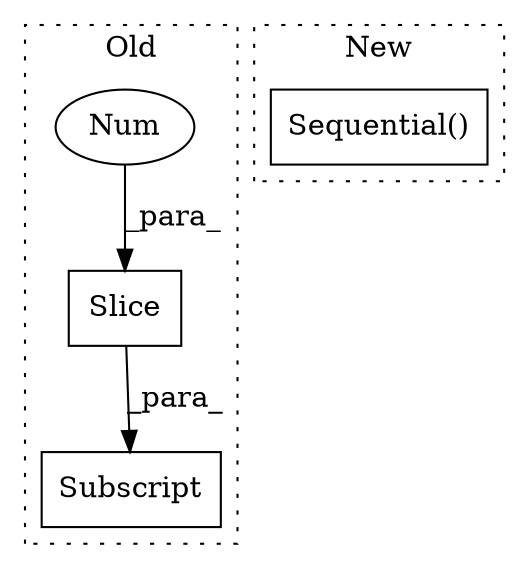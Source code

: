 digraph G {
subgraph cluster0 {
1 [label="Slice" a="80" s="2481" l="3" shape="box"];
3 [label="Subscript" a="63" s="2467,0" l="18,0" shape="box"];
4 [label="Num" a="76" s="2482" l="2" shape="ellipse"];
label = "Old";
style="dotted";
}
subgraph cluster1 {
2 [label="Sequential()" a="75" s="2366,2381" l="14,28" shape="box"];
label = "New";
style="dotted";
}
1 -> 3 [label="_para_"];
4 -> 1 [label="_para_"];
}